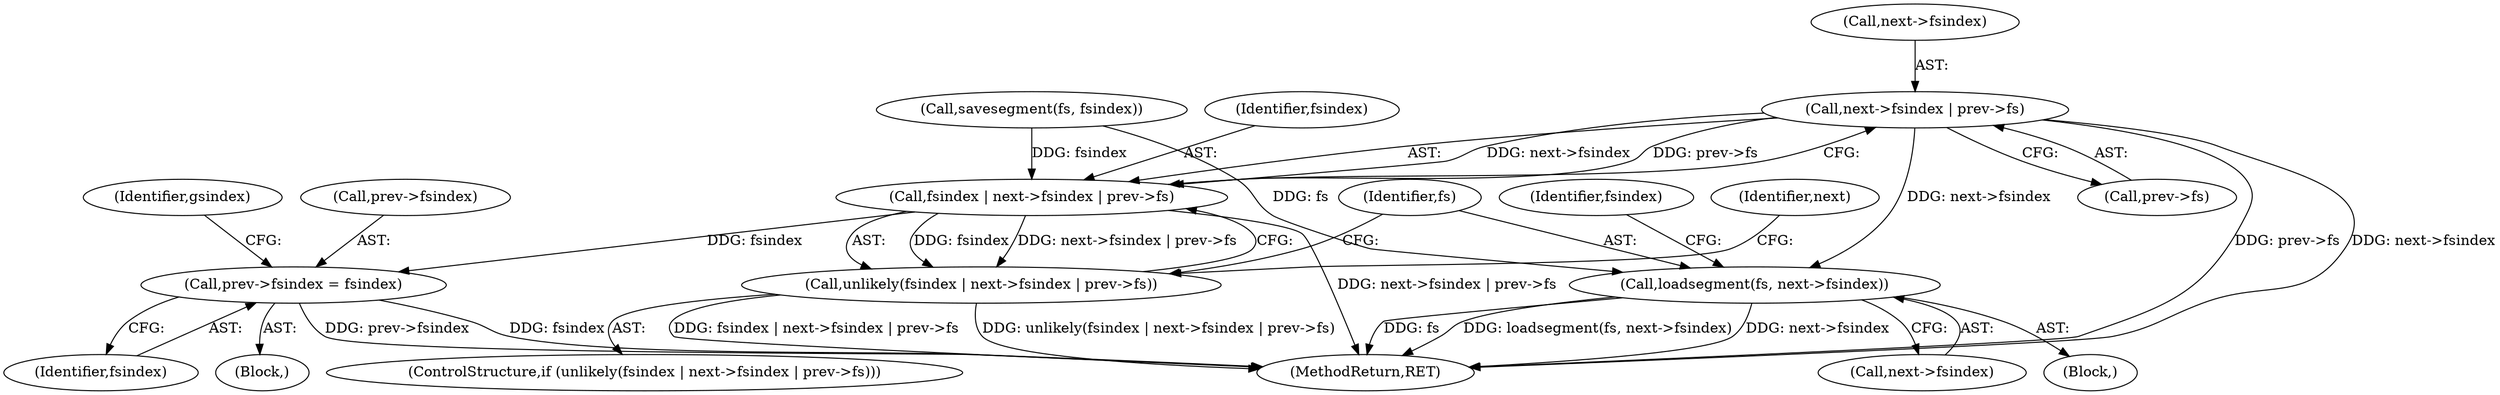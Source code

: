 digraph "0_linux_f647d7c155f069c1a068030255c300663516420e@pointer" {
"1000205" [label="(Call,next->fsindex | prev->fs)"];
"1000203" [label="(Call,fsindex | next->fsindex | prev->fs)"];
"1000202" [label="(Call,unlikely(fsindex | next->fsindex | prev->fs))"];
"1000234" [label="(Call,prev->fsindex = fsindex)"];
"1000213" [label="(Call,loadsegment(fs, next->fsindex))"];
"1000152" [label="(Call,savesegment(fs, fsindex))"];
"1000214" [label="(Identifier,fs)"];
"1000227" [label="(Identifier,next)"];
"1000215" [label="(Call,next->fsindex)"];
"1000242" [label="(Identifier,gsindex)"];
"1000235" [label="(Call,prev->fsindex)"];
"1000238" [label="(Identifier,fsindex)"];
"1000234" [label="(Call,prev->fsindex = fsindex)"];
"1000209" [label="(Call,prev->fs)"];
"1000114" [label="(Block,)"];
"1000201" [label="(ControlStructure,if (unlikely(fsindex | next->fsindex | prev->fs)))"];
"1000203" [label="(Call,fsindex | next->fsindex | prev->fs)"];
"1000204" [label="(Identifier,fsindex)"];
"1000212" [label="(Block,)"];
"1000213" [label="(Call,loadsegment(fs, next->fsindex))"];
"1000202" [label="(Call,unlikely(fsindex | next->fsindex | prev->fs))"];
"1000219" [label="(Identifier,fsindex)"];
"1000206" [label="(Call,next->fsindex)"];
"1000337" [label="(MethodReturn,RET)"];
"1000205" [label="(Call,next->fsindex | prev->fs)"];
"1000205" -> "1000203"  [label="AST: "];
"1000205" -> "1000209"  [label="CFG: "];
"1000206" -> "1000205"  [label="AST: "];
"1000209" -> "1000205"  [label="AST: "];
"1000203" -> "1000205"  [label="CFG: "];
"1000205" -> "1000337"  [label="DDG: prev->fs"];
"1000205" -> "1000337"  [label="DDG: next->fsindex"];
"1000205" -> "1000203"  [label="DDG: next->fsindex"];
"1000205" -> "1000203"  [label="DDG: prev->fs"];
"1000205" -> "1000213"  [label="DDG: next->fsindex"];
"1000203" -> "1000202"  [label="AST: "];
"1000204" -> "1000203"  [label="AST: "];
"1000202" -> "1000203"  [label="CFG: "];
"1000203" -> "1000337"  [label="DDG: next->fsindex | prev->fs"];
"1000203" -> "1000202"  [label="DDG: fsindex"];
"1000203" -> "1000202"  [label="DDG: next->fsindex | prev->fs"];
"1000152" -> "1000203"  [label="DDG: fsindex"];
"1000203" -> "1000234"  [label="DDG: fsindex"];
"1000202" -> "1000201"  [label="AST: "];
"1000214" -> "1000202"  [label="CFG: "];
"1000227" -> "1000202"  [label="CFG: "];
"1000202" -> "1000337"  [label="DDG: fsindex | next->fsindex | prev->fs"];
"1000202" -> "1000337"  [label="DDG: unlikely(fsindex | next->fsindex | prev->fs)"];
"1000234" -> "1000114"  [label="AST: "];
"1000234" -> "1000238"  [label="CFG: "];
"1000235" -> "1000234"  [label="AST: "];
"1000238" -> "1000234"  [label="AST: "];
"1000242" -> "1000234"  [label="CFG: "];
"1000234" -> "1000337"  [label="DDG: prev->fsindex"];
"1000234" -> "1000337"  [label="DDG: fsindex"];
"1000213" -> "1000212"  [label="AST: "];
"1000213" -> "1000215"  [label="CFG: "];
"1000214" -> "1000213"  [label="AST: "];
"1000215" -> "1000213"  [label="AST: "];
"1000219" -> "1000213"  [label="CFG: "];
"1000213" -> "1000337"  [label="DDG: fs"];
"1000213" -> "1000337"  [label="DDG: loadsegment(fs, next->fsindex)"];
"1000213" -> "1000337"  [label="DDG: next->fsindex"];
"1000152" -> "1000213"  [label="DDG: fs"];
}
